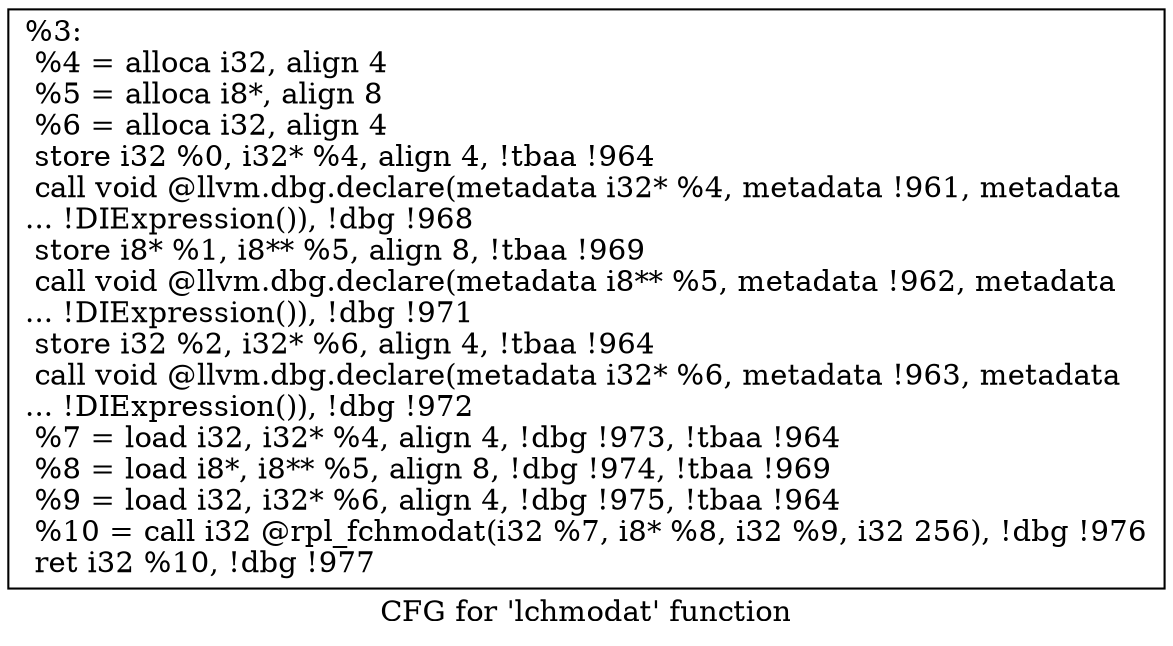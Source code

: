 digraph "CFG for 'lchmodat' function" {
	label="CFG for 'lchmodat' function";

	Node0x20e7be0 [shape=record,label="{%3:\l  %4 = alloca i32, align 4\l  %5 = alloca i8*, align 8\l  %6 = alloca i32, align 4\l  store i32 %0, i32* %4, align 4, !tbaa !964\l  call void @llvm.dbg.declare(metadata i32* %4, metadata !961, metadata\l... !DIExpression()), !dbg !968\l  store i8* %1, i8** %5, align 8, !tbaa !969\l  call void @llvm.dbg.declare(metadata i8** %5, metadata !962, metadata\l... !DIExpression()), !dbg !971\l  store i32 %2, i32* %6, align 4, !tbaa !964\l  call void @llvm.dbg.declare(metadata i32* %6, metadata !963, metadata\l... !DIExpression()), !dbg !972\l  %7 = load i32, i32* %4, align 4, !dbg !973, !tbaa !964\l  %8 = load i8*, i8** %5, align 8, !dbg !974, !tbaa !969\l  %9 = load i32, i32* %6, align 4, !dbg !975, !tbaa !964\l  %10 = call i32 @rpl_fchmodat(i32 %7, i8* %8, i32 %9, i32 256), !dbg !976\l  ret i32 %10, !dbg !977\l}"];
}
